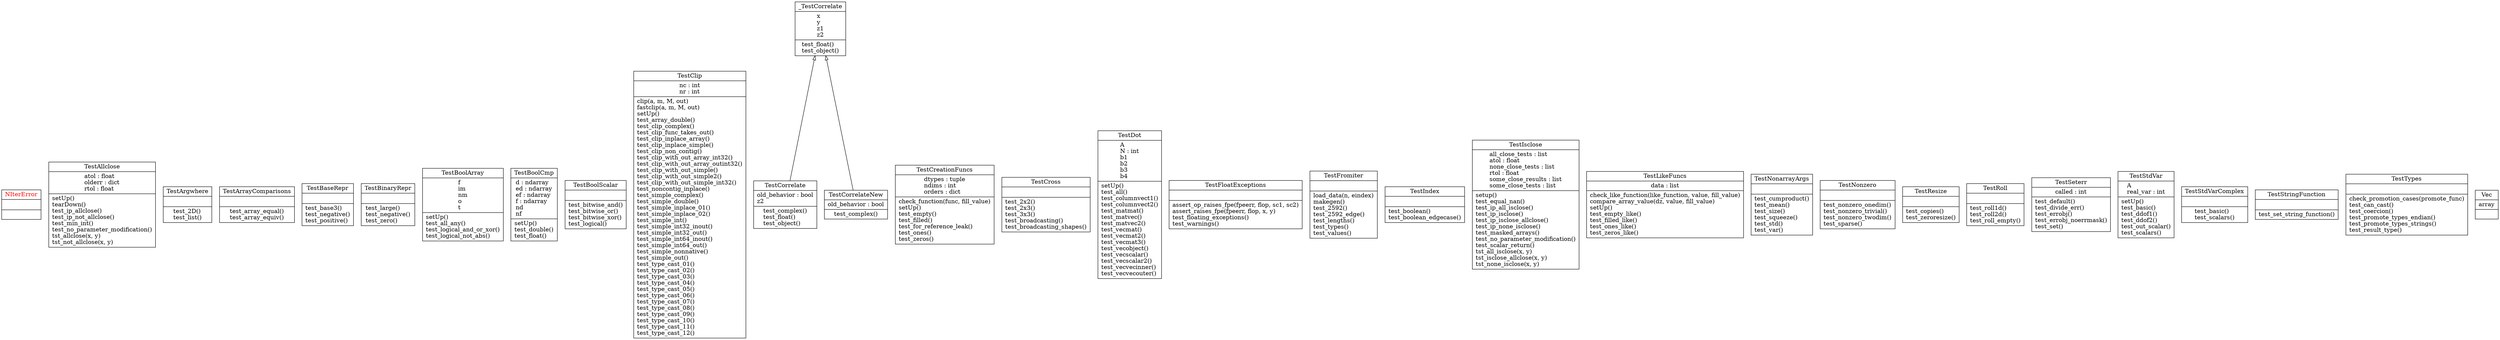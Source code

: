 digraph "classes_4" {
rankdir=BT
charset="utf-8"
"test_numeric.NIterError" [color="black", fontcolor="red", label=<{NIterError|<br ALIGN="LEFT"/>|}>, shape="record", style="solid"];
"test_numeric.TestAllclose" [color="black", fontcolor="black", label=<{TestAllclose|atol : float<br ALIGN="LEFT"/>olderr : dict<br ALIGN="LEFT"/>rtol : float<br ALIGN="LEFT"/>|setUp()<br ALIGN="LEFT"/>tearDown()<br ALIGN="LEFT"/>test_ip_allclose()<br ALIGN="LEFT"/>test_ip_not_allclose()<br ALIGN="LEFT"/>test_min_int()<br ALIGN="LEFT"/>test_no_parameter_modification()<br ALIGN="LEFT"/>tst_allclose(x, y)<br ALIGN="LEFT"/>tst_not_allclose(x, y)<br ALIGN="LEFT"/>}>, shape="record", style="solid"];
"test_numeric.TestArgwhere" [color="black", fontcolor="black", label=<{TestArgwhere|<br ALIGN="LEFT"/>|test_2D()<br ALIGN="LEFT"/>test_list()<br ALIGN="LEFT"/>}>, shape="record", style="solid"];
"test_numeric.TestArrayComparisons" [color="black", fontcolor="black", label=<{TestArrayComparisons|<br ALIGN="LEFT"/>|test_array_equal()<br ALIGN="LEFT"/>test_array_equiv()<br ALIGN="LEFT"/>}>, shape="record", style="solid"];
"test_numeric.TestBaseRepr" [color="black", fontcolor="black", label=<{TestBaseRepr|<br ALIGN="LEFT"/>|test_base3()<br ALIGN="LEFT"/>test_negative()<br ALIGN="LEFT"/>test_positive()<br ALIGN="LEFT"/>}>, shape="record", style="solid"];
"test_numeric.TestBinaryRepr" [color="black", fontcolor="black", label=<{TestBinaryRepr|<br ALIGN="LEFT"/>|test_large()<br ALIGN="LEFT"/>test_negative()<br ALIGN="LEFT"/>test_zero()<br ALIGN="LEFT"/>}>, shape="record", style="solid"];
"test_numeric.TestBoolArray" [color="black", fontcolor="black", label=<{TestBoolArray|f<br ALIGN="LEFT"/>im<br ALIGN="LEFT"/>nm<br ALIGN="LEFT"/>o<br ALIGN="LEFT"/>t<br ALIGN="LEFT"/>|setUp()<br ALIGN="LEFT"/>test_all_any()<br ALIGN="LEFT"/>test_logical_and_or_xor()<br ALIGN="LEFT"/>test_logical_not_abs()<br ALIGN="LEFT"/>}>, shape="record", style="solid"];
"test_numeric.TestBoolCmp" [color="black", fontcolor="black", label=<{TestBoolCmp|d : ndarray<br ALIGN="LEFT"/>ed : ndarray<br ALIGN="LEFT"/>ef : ndarray<br ALIGN="LEFT"/>f : ndarray<br ALIGN="LEFT"/>nd<br ALIGN="LEFT"/>nf<br ALIGN="LEFT"/>|setUp()<br ALIGN="LEFT"/>test_double()<br ALIGN="LEFT"/>test_float()<br ALIGN="LEFT"/>}>, shape="record", style="solid"];
"test_numeric.TestBoolScalar" [color="black", fontcolor="black", label=<{TestBoolScalar|<br ALIGN="LEFT"/>|test_bitwise_and()<br ALIGN="LEFT"/>test_bitwise_or()<br ALIGN="LEFT"/>test_bitwise_xor()<br ALIGN="LEFT"/>test_logical()<br ALIGN="LEFT"/>}>, shape="record", style="solid"];
"test_numeric.TestClip" [color="black", fontcolor="black", label=<{TestClip|nc : int<br ALIGN="LEFT"/>nr : int<br ALIGN="LEFT"/>|clip(a, m, M, out)<br ALIGN="LEFT"/>fastclip(a, m, M, out)<br ALIGN="LEFT"/>setUp()<br ALIGN="LEFT"/>test_array_double()<br ALIGN="LEFT"/>test_clip_complex()<br ALIGN="LEFT"/>test_clip_func_takes_out()<br ALIGN="LEFT"/>test_clip_inplace_array()<br ALIGN="LEFT"/>test_clip_inplace_simple()<br ALIGN="LEFT"/>test_clip_non_contig()<br ALIGN="LEFT"/>test_clip_with_out_array_int32()<br ALIGN="LEFT"/>test_clip_with_out_array_outint32()<br ALIGN="LEFT"/>test_clip_with_out_simple()<br ALIGN="LEFT"/>test_clip_with_out_simple2()<br ALIGN="LEFT"/>test_clip_with_out_simple_int32()<br ALIGN="LEFT"/>test_noncontig_inplace()<br ALIGN="LEFT"/>test_simple_complex()<br ALIGN="LEFT"/>test_simple_double()<br ALIGN="LEFT"/>test_simple_inplace_01()<br ALIGN="LEFT"/>test_simple_inplace_02()<br ALIGN="LEFT"/>test_simple_int()<br ALIGN="LEFT"/>test_simple_int32_inout()<br ALIGN="LEFT"/>test_simple_int32_out()<br ALIGN="LEFT"/>test_simple_int64_inout()<br ALIGN="LEFT"/>test_simple_int64_out()<br ALIGN="LEFT"/>test_simple_nonnative()<br ALIGN="LEFT"/>test_simple_out()<br ALIGN="LEFT"/>test_type_cast_01()<br ALIGN="LEFT"/>test_type_cast_02()<br ALIGN="LEFT"/>test_type_cast_03()<br ALIGN="LEFT"/>test_type_cast_04()<br ALIGN="LEFT"/>test_type_cast_05()<br ALIGN="LEFT"/>test_type_cast_06()<br ALIGN="LEFT"/>test_type_cast_07()<br ALIGN="LEFT"/>test_type_cast_08()<br ALIGN="LEFT"/>test_type_cast_09()<br ALIGN="LEFT"/>test_type_cast_10()<br ALIGN="LEFT"/>test_type_cast_11()<br ALIGN="LEFT"/>test_type_cast_12()<br ALIGN="LEFT"/>}>, shape="record", style="solid"];
"test_numeric.TestCorrelate" [color="black", fontcolor="black", label=<{TestCorrelate|old_behavior : bool<br ALIGN="LEFT"/>z2<br ALIGN="LEFT"/>|test_complex()<br ALIGN="LEFT"/>test_float()<br ALIGN="LEFT"/>test_object()<br ALIGN="LEFT"/>}>, shape="record", style="solid"];
"test_numeric.TestCorrelateNew" [color="black", fontcolor="black", label=<{TestCorrelateNew|old_behavior : bool<br ALIGN="LEFT"/>|test_complex()<br ALIGN="LEFT"/>}>, shape="record", style="solid"];
"test_numeric.TestCreationFuncs" [color="black", fontcolor="black", label=<{TestCreationFuncs|dtypes : tuple<br ALIGN="LEFT"/>ndims : int<br ALIGN="LEFT"/>orders : dict<br ALIGN="LEFT"/>|check_function(func, fill_value)<br ALIGN="LEFT"/>setUp()<br ALIGN="LEFT"/>test_empty()<br ALIGN="LEFT"/>test_filled()<br ALIGN="LEFT"/>test_for_reference_leak()<br ALIGN="LEFT"/>test_ones()<br ALIGN="LEFT"/>test_zeros()<br ALIGN="LEFT"/>}>, shape="record", style="solid"];
"test_numeric.TestCross" [color="black", fontcolor="black", label=<{TestCross|<br ALIGN="LEFT"/>|test_2x2()<br ALIGN="LEFT"/>test_2x3()<br ALIGN="LEFT"/>test_3x3()<br ALIGN="LEFT"/>test_broadcasting()<br ALIGN="LEFT"/>test_broadcasting_shapes()<br ALIGN="LEFT"/>}>, shape="record", style="solid"];
"test_numeric.TestDot" [color="black", fontcolor="black", label=<{TestDot|A<br ALIGN="LEFT"/>N : int<br ALIGN="LEFT"/>b1<br ALIGN="LEFT"/>b2<br ALIGN="LEFT"/>b3<br ALIGN="LEFT"/>b4<br ALIGN="LEFT"/>|setUp()<br ALIGN="LEFT"/>test_all()<br ALIGN="LEFT"/>test_columnvect1()<br ALIGN="LEFT"/>test_columnvect2()<br ALIGN="LEFT"/>test_matmat()<br ALIGN="LEFT"/>test_matvec()<br ALIGN="LEFT"/>test_matvec2()<br ALIGN="LEFT"/>test_vecmat()<br ALIGN="LEFT"/>test_vecmat2()<br ALIGN="LEFT"/>test_vecmat3()<br ALIGN="LEFT"/>test_vecobject()<br ALIGN="LEFT"/>test_vecscalar()<br ALIGN="LEFT"/>test_vecscalar2()<br ALIGN="LEFT"/>test_vecvecinner()<br ALIGN="LEFT"/>test_vecvecouter()<br ALIGN="LEFT"/>}>, shape="record", style="solid"];
"test_numeric.TestFloatExceptions" [color="black", fontcolor="black", label=<{TestFloatExceptions|<br ALIGN="LEFT"/>|assert_op_raises_fpe(fpeerr, flop, sc1, sc2)<br ALIGN="LEFT"/>assert_raises_fpe(fpeerr, flop, x, y)<br ALIGN="LEFT"/>test_floating_exceptions()<br ALIGN="LEFT"/>test_warnings()<br ALIGN="LEFT"/>}>, shape="record", style="solid"];
"test_numeric.TestFromiter" [color="black", fontcolor="black", label=<{TestFromiter|<br ALIGN="LEFT"/>|load_data(n, eindex)<br ALIGN="LEFT"/>makegen()<br ALIGN="LEFT"/>test_2592()<br ALIGN="LEFT"/>test_2592_edge()<br ALIGN="LEFT"/>test_lengths()<br ALIGN="LEFT"/>test_types()<br ALIGN="LEFT"/>test_values()<br ALIGN="LEFT"/>}>, shape="record", style="solid"];
"test_numeric.TestIndex" [color="black", fontcolor="black", label=<{TestIndex|<br ALIGN="LEFT"/>|test_boolean()<br ALIGN="LEFT"/>test_boolean_edgecase()<br ALIGN="LEFT"/>}>, shape="record", style="solid"];
"test_numeric.TestIsclose" [color="black", fontcolor="black", label=<{TestIsclose|all_close_tests : list<br ALIGN="LEFT"/>atol : float<br ALIGN="LEFT"/>none_close_tests : list<br ALIGN="LEFT"/>rtol : float<br ALIGN="LEFT"/>some_close_results : list<br ALIGN="LEFT"/>some_close_tests : list<br ALIGN="LEFT"/>|setup()<br ALIGN="LEFT"/>test_equal_nan()<br ALIGN="LEFT"/>test_ip_all_isclose()<br ALIGN="LEFT"/>test_ip_isclose()<br ALIGN="LEFT"/>test_ip_isclose_allclose()<br ALIGN="LEFT"/>test_ip_none_isclose()<br ALIGN="LEFT"/>test_masked_arrays()<br ALIGN="LEFT"/>test_no_parameter_modification()<br ALIGN="LEFT"/>test_scalar_return()<br ALIGN="LEFT"/>tst_all_isclose(x, y)<br ALIGN="LEFT"/>tst_isclose_allclose(x, y)<br ALIGN="LEFT"/>tst_none_isclose(x, y)<br ALIGN="LEFT"/>}>, shape="record", style="solid"];
"test_numeric.TestLikeFuncs" [color="black", fontcolor="black", label=<{TestLikeFuncs|data : list<br ALIGN="LEFT"/>|check_like_function(like_function, value, fill_value)<br ALIGN="LEFT"/>compare_array_value(dz, value, fill_value)<br ALIGN="LEFT"/>setUp()<br ALIGN="LEFT"/>test_empty_like()<br ALIGN="LEFT"/>test_filled_like()<br ALIGN="LEFT"/>test_ones_like()<br ALIGN="LEFT"/>test_zeros_like()<br ALIGN="LEFT"/>}>, shape="record", style="solid"];
"test_numeric.TestNonarrayArgs" [color="black", fontcolor="black", label=<{TestNonarrayArgs|<br ALIGN="LEFT"/>|test_cumproduct()<br ALIGN="LEFT"/>test_mean()<br ALIGN="LEFT"/>test_size()<br ALIGN="LEFT"/>test_squeeze()<br ALIGN="LEFT"/>test_std()<br ALIGN="LEFT"/>test_var()<br ALIGN="LEFT"/>}>, shape="record", style="solid"];
"test_numeric.TestNonzero" [color="black", fontcolor="black", label=<{TestNonzero|<br ALIGN="LEFT"/>|test_nonzero_onedim()<br ALIGN="LEFT"/>test_nonzero_trivial()<br ALIGN="LEFT"/>test_nonzero_twodim()<br ALIGN="LEFT"/>test_sparse()<br ALIGN="LEFT"/>}>, shape="record", style="solid"];
"test_numeric.TestResize" [color="black", fontcolor="black", label=<{TestResize|<br ALIGN="LEFT"/>|test_copies()<br ALIGN="LEFT"/>test_zeroresize()<br ALIGN="LEFT"/>}>, shape="record", style="solid"];
"test_numeric.TestRoll" [color="black", fontcolor="black", label=<{TestRoll|<br ALIGN="LEFT"/>|test_roll1d()<br ALIGN="LEFT"/>test_roll2d()<br ALIGN="LEFT"/>test_roll_empty()<br ALIGN="LEFT"/>}>, shape="record", style="solid"];
"test_numeric.TestSeterr" [color="black", fontcolor="black", label=<{TestSeterr|called : int<br ALIGN="LEFT"/>|test_default()<br ALIGN="LEFT"/>test_divide_err()<br ALIGN="LEFT"/>test_errobj()<br ALIGN="LEFT"/>test_errobj_noerrmask()<br ALIGN="LEFT"/>test_set()<br ALIGN="LEFT"/>}>, shape="record", style="solid"];
"test_numeric.TestStdVar" [color="black", fontcolor="black", label=<{TestStdVar|A<br ALIGN="LEFT"/>real_var : int<br ALIGN="LEFT"/>|setUp()<br ALIGN="LEFT"/>test_basic()<br ALIGN="LEFT"/>test_ddof1()<br ALIGN="LEFT"/>test_ddof2()<br ALIGN="LEFT"/>test_out_scalar()<br ALIGN="LEFT"/>test_scalars()<br ALIGN="LEFT"/>}>, shape="record", style="solid"];
"test_numeric.TestStdVarComplex" [color="black", fontcolor="black", label=<{TestStdVarComplex|<br ALIGN="LEFT"/>|test_basic()<br ALIGN="LEFT"/>test_scalars()<br ALIGN="LEFT"/>}>, shape="record", style="solid"];
"test_numeric.TestStringFunction" [color="black", fontcolor="black", label=<{TestStringFunction|<br ALIGN="LEFT"/>|test_set_string_function()<br ALIGN="LEFT"/>}>, shape="record", style="solid"];
"test_numeric.TestTypes" [color="black", fontcolor="black", label=<{TestTypes|<br ALIGN="LEFT"/>|check_promotion_cases(promote_func)<br ALIGN="LEFT"/>test_can_cast()<br ALIGN="LEFT"/>test_coercion()<br ALIGN="LEFT"/>test_promote_types_endian()<br ALIGN="LEFT"/>test_promote_types_strings()<br ALIGN="LEFT"/>test_result_type()<br ALIGN="LEFT"/>}>, shape="record", style="solid"];
"test_numeric.Vec" [color="black", fontcolor="black", label=<{Vec|array<br ALIGN="LEFT"/>|}>, shape="record", style="solid"];
"test_numeric._TestCorrelate" [color="black", fontcolor="black", label=<{_TestCorrelate|x<br ALIGN="LEFT"/>y<br ALIGN="LEFT"/>z1<br ALIGN="LEFT"/>z2<br ALIGN="LEFT"/>|test_float()<br ALIGN="LEFT"/>test_object()<br ALIGN="LEFT"/>}>, shape="record", style="solid"];
"test_numeric.TestCorrelate" -> "test_numeric._TestCorrelate" [arrowhead="empty", arrowtail="none"];
"test_numeric.TestCorrelateNew" -> "test_numeric._TestCorrelate" [arrowhead="empty", arrowtail="none"];
}
